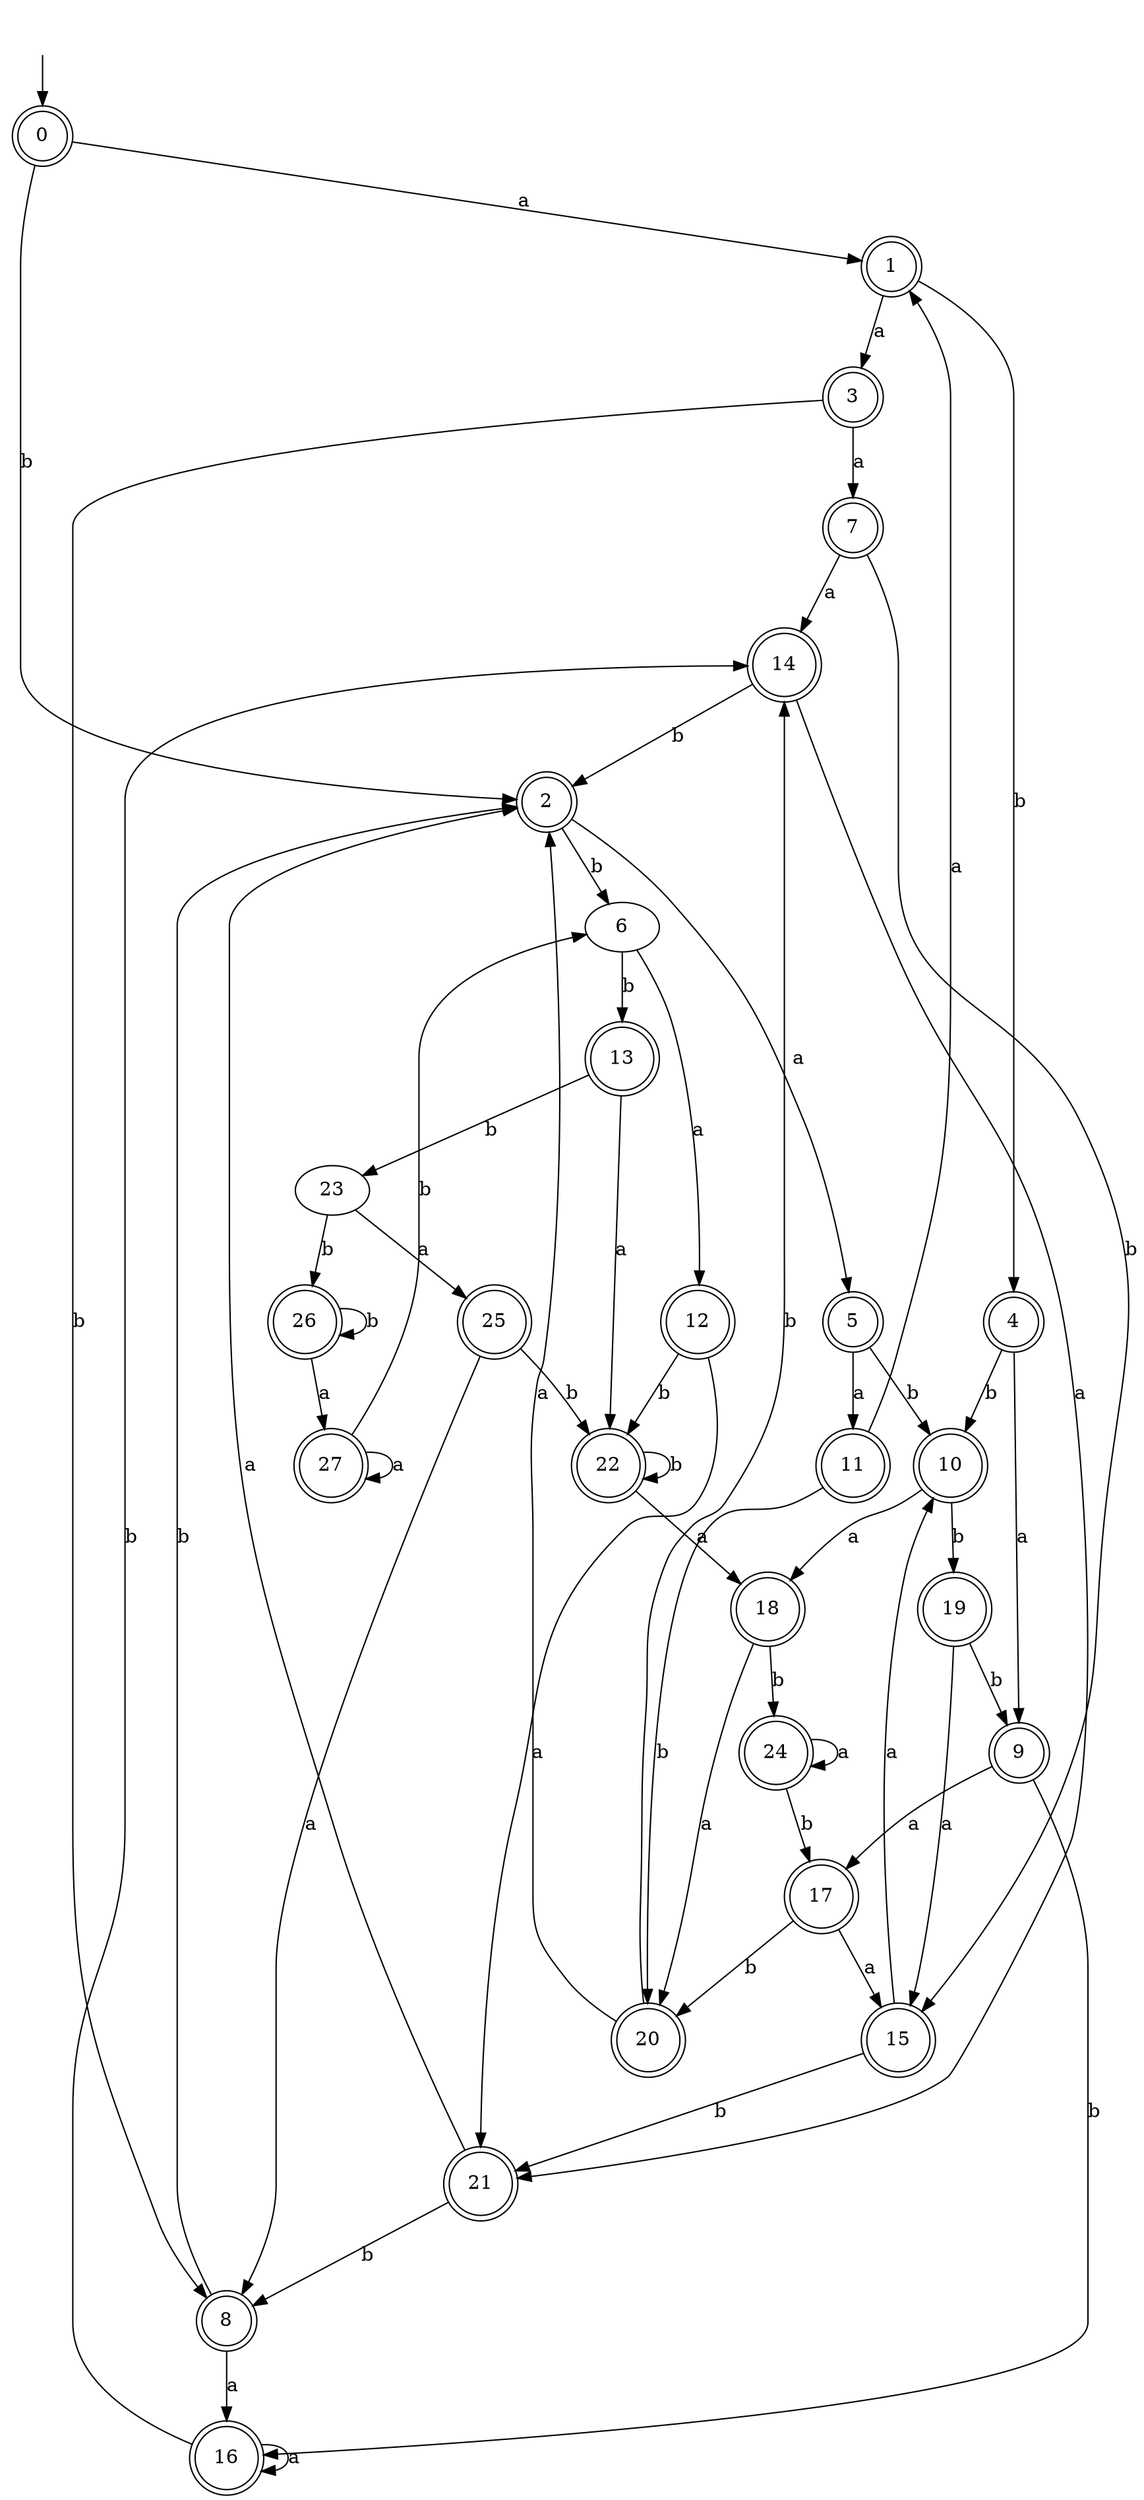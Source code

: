 digraph RandomDFA {
  __start0 [label="", shape=none];
  __start0 -> 0 [label=""];
  0 [shape=circle] [shape=doublecircle]
  0 -> 1 [label="a"]
  0 -> 2 [label="b"]
  1 [shape=doublecircle]
  1 -> 3 [label="a"]
  1 -> 4 [label="b"]
  2 [shape=doublecircle]
  2 -> 5 [label="a"]
  2 -> 6 [label="b"]
  3 [shape=doublecircle]
  3 -> 7 [label="a"]
  3 -> 8 [label="b"]
  4 [shape=doublecircle]
  4 -> 9 [label="a"]
  4 -> 10 [label="b"]
  5 [shape=doublecircle]
  5 -> 11 [label="a"]
  5 -> 10 [label="b"]
  6
  6 -> 12 [label="a"]
  6 -> 13 [label="b"]
  7 [shape=doublecircle]
  7 -> 14 [label="a"]
  7 -> 15 [label="b"]
  8 [shape=doublecircle]
  8 -> 16 [label="a"]
  8 -> 2 [label="b"]
  9 [shape=doublecircle]
  9 -> 17 [label="a"]
  9 -> 16 [label="b"]
  10 [shape=doublecircle]
  10 -> 18 [label="a"]
  10 -> 19 [label="b"]
  11 [shape=doublecircle]
  11 -> 1 [label="a"]
  11 -> 20 [label="b"]
  12 [shape=doublecircle]
  12 -> 21 [label="a"]
  12 -> 22 [label="b"]
  13 [shape=doublecircle]
  13 -> 22 [label="a"]
  13 -> 23 [label="b"]
  14 [shape=doublecircle]
  14 -> 21 [label="a"]
  14 -> 2 [label="b"]
  15 [shape=doublecircle]
  15 -> 10 [label="a"]
  15 -> 21 [label="b"]
  16 [shape=doublecircle]
  16 -> 16 [label="a"]
  16 -> 14 [label="b"]
  17 [shape=doublecircle]
  17 -> 15 [label="a"]
  17 -> 20 [label="b"]
  18 [shape=doublecircle]
  18 -> 20 [label="a"]
  18 -> 24 [label="b"]
  19 [shape=doublecircle]
  19 -> 15 [label="a"]
  19 -> 9 [label="b"]
  20 [shape=doublecircle]
  20 -> 2 [label="a"]
  20 -> 14 [label="b"]
  21 [shape=doublecircle]
  21 -> 2 [label="a"]
  21 -> 8 [label="b"]
  22 [shape=doublecircle]
  22 -> 18 [label="a"]
  22 -> 22 [label="b"]
  23
  23 -> 25 [label="a"]
  23 -> 26 [label="b"]
  24 [shape=doublecircle]
  24 -> 24 [label="a"]
  24 -> 17 [label="b"]
  25 [shape=doublecircle]
  25 -> 8 [label="a"]
  25 -> 22 [label="b"]
  26 [shape=doublecircle]
  26 -> 27 [label="a"]
  26 -> 26 [label="b"]
  27 [shape=doublecircle]
  27 -> 27 [label="a"]
  27 -> 6 [label="b"]
}
